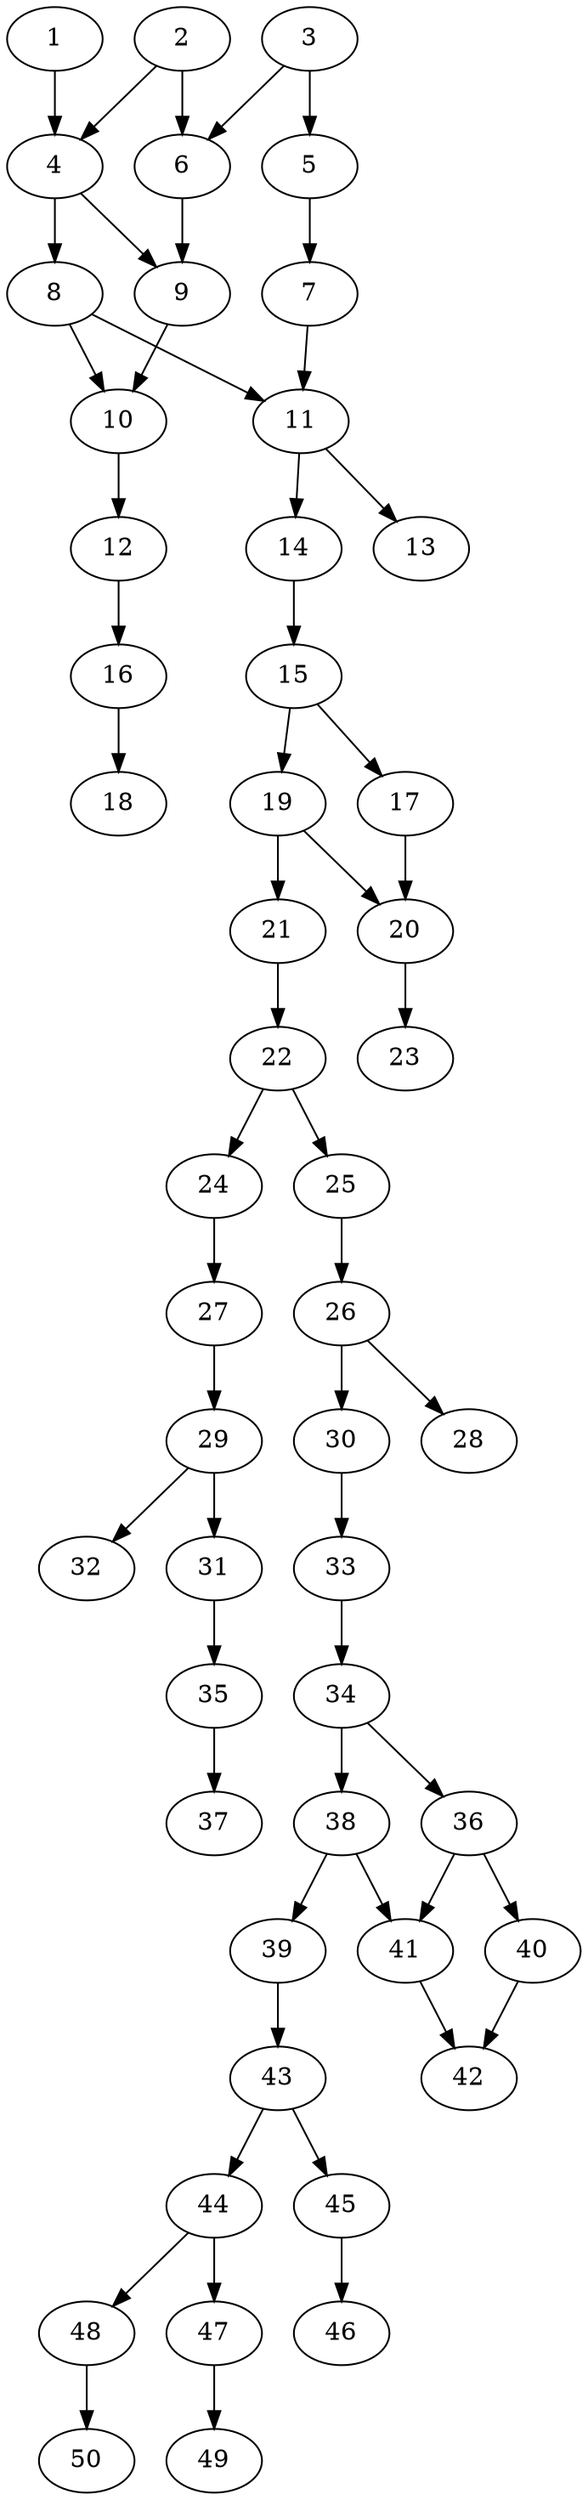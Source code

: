 // DAG automatically generated by daggen at Thu Oct  3 14:07:58 2019
// ./daggen --dot -n 50 --ccr 0.4 --fat 0.3 --regular 0.9 --density 0.5 --mindata 5242880 --maxdata 52428800 
digraph G {
  1 [size="109255680", alpha="0.13", expect_size="43702272"] 
  1 -> 4 [size ="43702272"]
  2 [size="14010880", alpha="0.08", expect_size="5604352"] 
  2 -> 4 [size ="5604352"]
  2 -> 6 [size ="5604352"]
  3 [size="51176960", alpha="0.06", expect_size="20470784"] 
  3 -> 5 [size ="20470784"]
  3 -> 6 [size ="20470784"]
  4 [size="128440320", alpha="0.20", expect_size="51376128"] 
  4 -> 8 [size ="51376128"]
  4 -> 9 [size ="51376128"]
  5 [size="86837760", alpha="0.06", expect_size="34735104"] 
  5 -> 7 [size ="34735104"]
  6 [size="47623680", alpha="0.01", expect_size="19049472"] 
  6 -> 9 [size ="19049472"]
  7 [size="79994880", alpha="0.02", expect_size="31997952"] 
  7 -> 11 [size ="31997952"]
  8 [size="86502400", alpha="0.15", expect_size="34600960"] 
  8 -> 10 [size ="34600960"]
  8 -> 11 [size ="34600960"]
  9 [size="107696640", alpha="0.08", expect_size="43078656"] 
  9 -> 10 [size ="43078656"]
  10 [size="27991040", alpha="0.01", expect_size="11196416"] 
  10 -> 12 [size ="11196416"]
  11 [size="49530880", alpha="0.20", expect_size="19812352"] 
  11 -> 13 [size ="19812352"]
  11 -> 14 [size ="19812352"]
  12 [size="123343360", alpha="0.03", expect_size="49337344"] 
  12 -> 16 [size ="49337344"]
  13 [size="54717440", alpha="0.12", expect_size="21886976"] 
  14 [size="89359360", alpha="0.11", expect_size="35743744"] 
  14 -> 15 [size ="35743744"]
  15 [size="86960640", alpha="0.05", expect_size="34784256"] 
  15 -> 17 [size ="34784256"]
  15 -> 19 [size ="34784256"]
  16 [size="122027520", alpha="0.07", expect_size="48811008"] 
  16 -> 18 [size ="48811008"]
  17 [size="130096640", alpha="0.17", expect_size="52038656"] 
  17 -> 20 [size ="52038656"]
  18 [size="26263040", alpha="0.03", expect_size="10505216"] 
  19 [size="115010560", alpha="0.01", expect_size="46004224"] 
  19 -> 20 [size ="46004224"]
  19 -> 21 [size ="46004224"]
  20 [size="42455040", alpha="0.03", expect_size="16982016"] 
  20 -> 23 [size ="16982016"]
  21 [size="45721600", alpha="0.00", expect_size="18288640"] 
  21 -> 22 [size ="18288640"]
  22 [size="42808320", alpha="0.18", expect_size="17123328"] 
  22 -> 24 [size ="17123328"]
  22 -> 25 [size ="17123328"]
  23 [size="57953280", alpha="0.03", expect_size="23181312"] 
  24 [size="130967040", alpha="0.07", expect_size="52386816"] 
  24 -> 27 [size ="52386816"]
  25 [size="79705600", alpha="0.03", expect_size="31882240"] 
  25 -> 26 [size ="31882240"]
  26 [size="110236160", alpha="0.05", expect_size="44094464"] 
  26 -> 28 [size ="44094464"]
  26 -> 30 [size ="44094464"]
  27 [size="34547200", alpha="0.19", expect_size="13818880"] 
  27 -> 29 [size ="13818880"]
  28 [size="17500160", alpha="0.05", expect_size="7000064"] 
  29 [size="38054400", alpha="0.07", expect_size="15221760"] 
  29 -> 31 [size ="15221760"]
  29 -> 32 [size ="15221760"]
  30 [size="45012480", alpha="0.12", expect_size="18004992"] 
  30 -> 33 [size ="18004992"]
  31 [size="60641280", alpha="0.03", expect_size="24256512"] 
  31 -> 35 [size ="24256512"]
  32 [size="63129600", alpha="0.12", expect_size="25251840"] 
  33 [size="53381120", alpha="0.09", expect_size="21352448"] 
  33 -> 34 [size ="21352448"]
  34 [size="69470720", alpha="0.18", expect_size="27788288"] 
  34 -> 36 [size ="27788288"]
  34 -> 38 [size ="27788288"]
  35 [size="108764160", alpha="0.00", expect_size="43505664"] 
  35 -> 37 [size ="43505664"]
  36 [size="127032320", alpha="0.01", expect_size="50812928"] 
  36 -> 40 [size ="50812928"]
  36 -> 41 [size ="50812928"]
  37 [size="40826880", alpha="0.01", expect_size="16330752"] 
  38 [size="35002880", alpha="0.03", expect_size="14001152"] 
  38 -> 39 [size ="14001152"]
  38 -> 41 [size ="14001152"]
  39 [size="64990720", alpha="0.03", expect_size="25996288"] 
  39 -> 43 [size ="25996288"]
  40 [size="107415040", alpha="0.08", expect_size="42966016"] 
  40 -> 42 [size ="42966016"]
  41 [size="59200000", alpha="0.18", expect_size="23680000"] 
  41 -> 42 [size ="23680000"]
  42 [size="74734080", alpha="0.14", expect_size="29893632"] 
  43 [size="28321280", alpha="0.17", expect_size="11328512"] 
  43 -> 44 [size ="11328512"]
  43 -> 45 [size ="11328512"]
  44 [size="79539200", alpha="0.20", expect_size="31815680"] 
  44 -> 47 [size ="31815680"]
  44 -> 48 [size ="31815680"]
  45 [size="68712960", alpha="0.14", expect_size="27485184"] 
  45 -> 46 [size ="27485184"]
  46 [size="69690880", alpha="0.05", expect_size="27876352"] 
  47 [size="73438720", alpha="0.19", expect_size="29375488"] 
  47 -> 49 [size ="29375488"]
  48 [size="78976000", alpha="0.14", expect_size="31590400"] 
  48 -> 50 [size ="31590400"]
  49 [size="99463680", alpha="0.13", expect_size="39785472"] 
  50 [size="118842880", alpha="0.18", expect_size="47537152"] 
}
